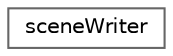 digraph "Graphical Class Hierarchy"
{
 // LATEX_PDF_SIZE
  bgcolor="transparent";
  edge [fontname=Helvetica,fontsize=10,labelfontname=Helvetica,labelfontsize=10];
  node [fontname=Helvetica,fontsize=10,shape=box,height=0.2,width=0.4];
  rankdir="LR";
  Node0 [id="Node000000",label="sceneWriter",height=0.2,width=0.4,color="grey40", fillcolor="white", style="filled",URL="$classFoam_1_1glTF_1_1sceneWriter.html",tooltip="Wrapper for glTF scene for file output."];
}
